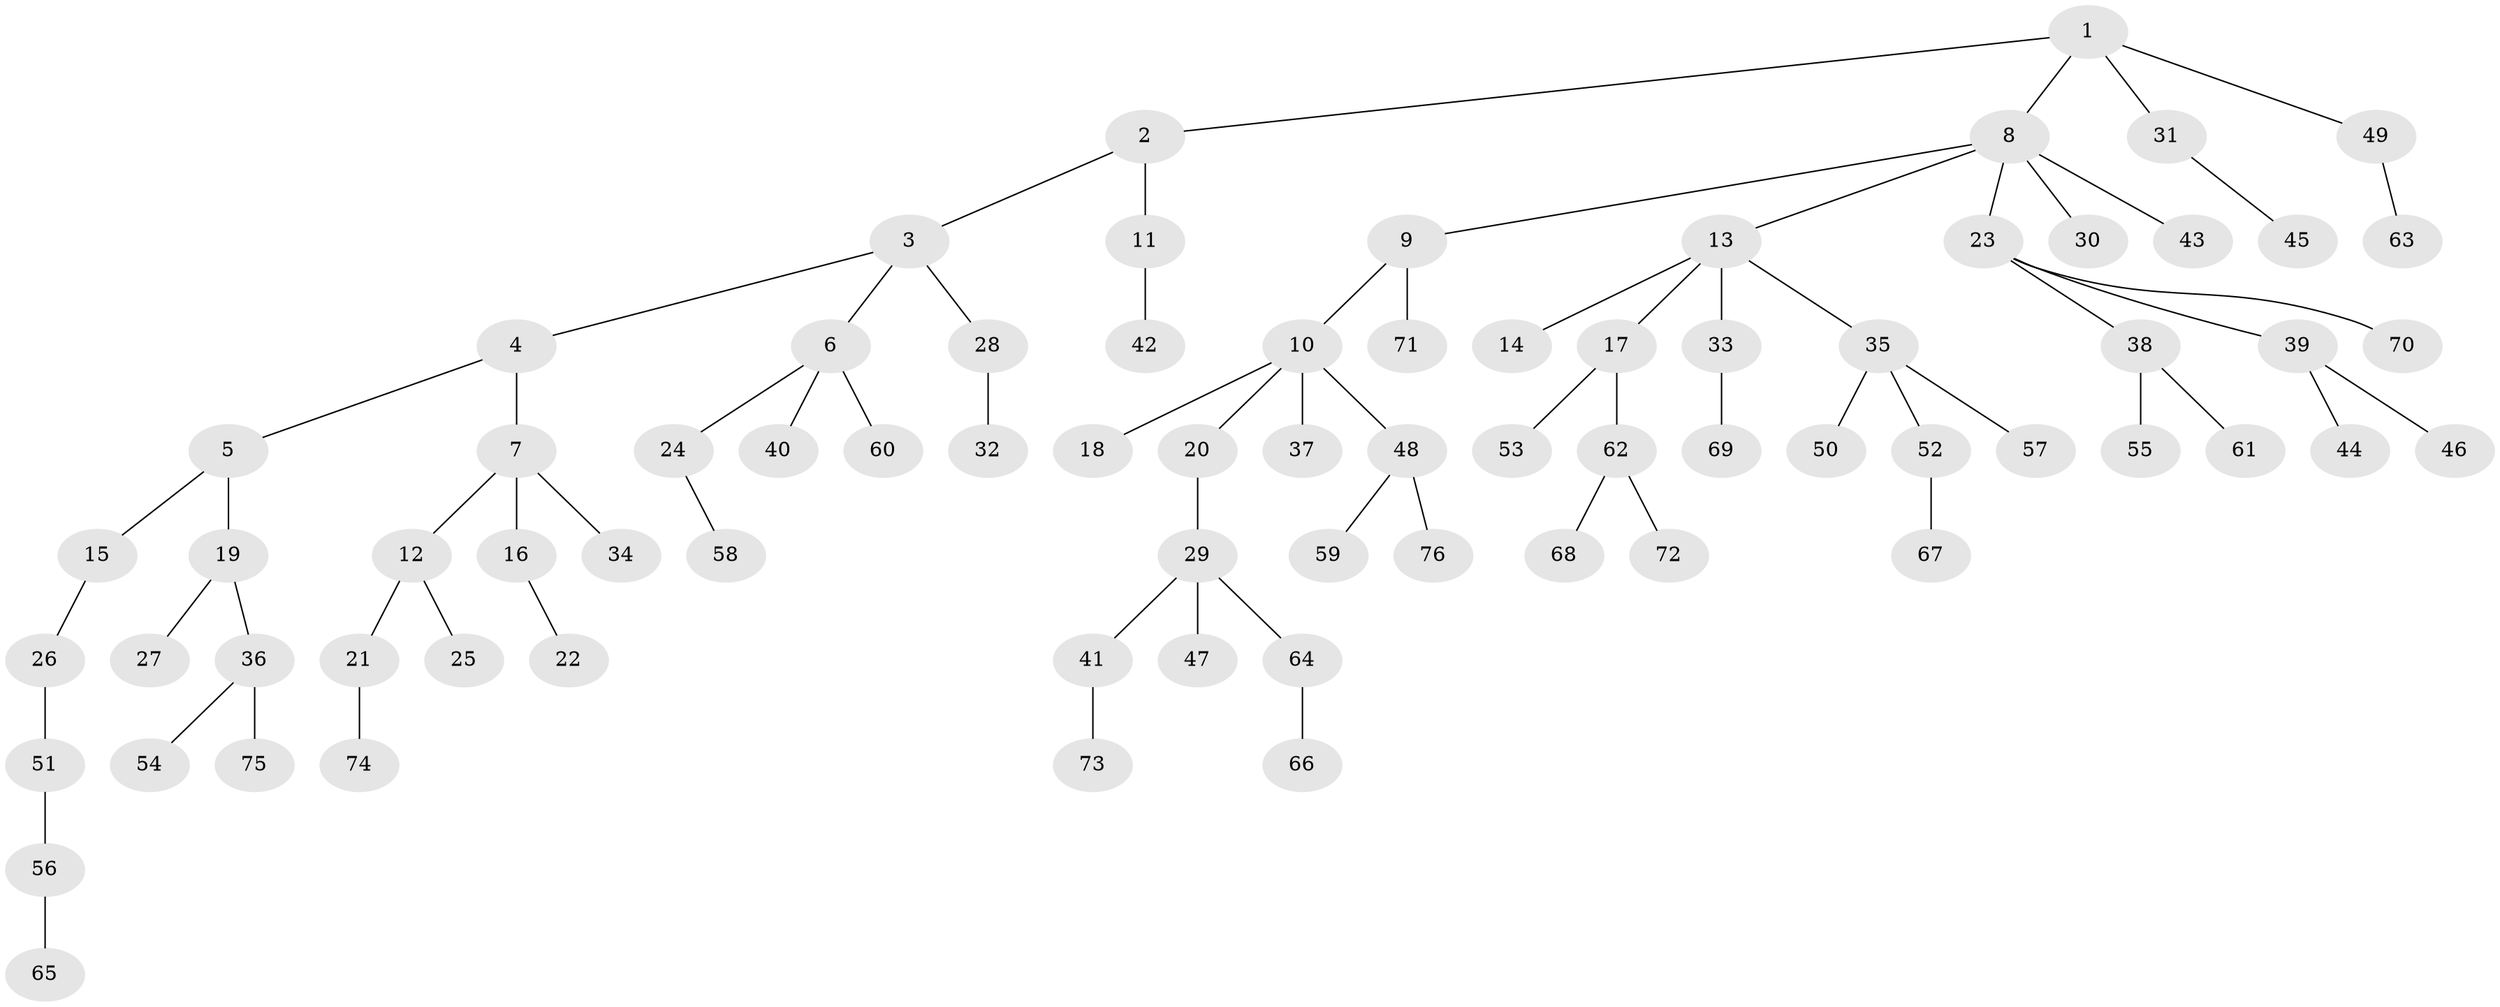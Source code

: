 // coarse degree distribution, {4: 0.1, 3: 0.06666666666666667, 11: 0.03333333333333333, 2: 0.16666666666666666, 1: 0.6333333333333333}
// Generated by graph-tools (version 1.1) at 2025/19/03/04/25 18:19:11]
// undirected, 76 vertices, 75 edges
graph export_dot {
graph [start="1"]
  node [color=gray90,style=filled];
  1;
  2;
  3;
  4;
  5;
  6;
  7;
  8;
  9;
  10;
  11;
  12;
  13;
  14;
  15;
  16;
  17;
  18;
  19;
  20;
  21;
  22;
  23;
  24;
  25;
  26;
  27;
  28;
  29;
  30;
  31;
  32;
  33;
  34;
  35;
  36;
  37;
  38;
  39;
  40;
  41;
  42;
  43;
  44;
  45;
  46;
  47;
  48;
  49;
  50;
  51;
  52;
  53;
  54;
  55;
  56;
  57;
  58;
  59;
  60;
  61;
  62;
  63;
  64;
  65;
  66;
  67;
  68;
  69;
  70;
  71;
  72;
  73;
  74;
  75;
  76;
  1 -- 2;
  1 -- 8;
  1 -- 31;
  1 -- 49;
  2 -- 3;
  2 -- 11;
  3 -- 4;
  3 -- 6;
  3 -- 28;
  4 -- 5;
  4 -- 7;
  5 -- 15;
  5 -- 19;
  6 -- 24;
  6 -- 40;
  6 -- 60;
  7 -- 12;
  7 -- 16;
  7 -- 34;
  8 -- 9;
  8 -- 13;
  8 -- 23;
  8 -- 30;
  8 -- 43;
  9 -- 10;
  9 -- 71;
  10 -- 18;
  10 -- 20;
  10 -- 37;
  10 -- 48;
  11 -- 42;
  12 -- 21;
  12 -- 25;
  13 -- 14;
  13 -- 17;
  13 -- 33;
  13 -- 35;
  15 -- 26;
  16 -- 22;
  17 -- 53;
  17 -- 62;
  19 -- 27;
  19 -- 36;
  20 -- 29;
  21 -- 74;
  23 -- 38;
  23 -- 39;
  23 -- 70;
  24 -- 58;
  26 -- 51;
  28 -- 32;
  29 -- 41;
  29 -- 47;
  29 -- 64;
  31 -- 45;
  33 -- 69;
  35 -- 50;
  35 -- 52;
  35 -- 57;
  36 -- 54;
  36 -- 75;
  38 -- 55;
  38 -- 61;
  39 -- 44;
  39 -- 46;
  41 -- 73;
  48 -- 59;
  48 -- 76;
  49 -- 63;
  51 -- 56;
  52 -- 67;
  56 -- 65;
  62 -- 68;
  62 -- 72;
  64 -- 66;
}

